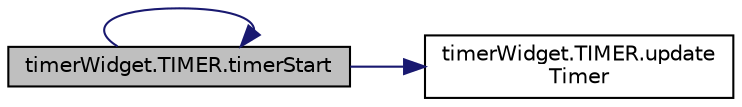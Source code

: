 digraph "timerWidget.TIMER.timerStart"
{
 // LATEX_PDF_SIZE
  edge [fontname="Helvetica",fontsize="10",labelfontname="Helvetica",labelfontsize="10"];
  node [fontname="Helvetica",fontsize="10",shape=record];
  rankdir="LR";
  Node1 [label="timerWidget.TIMER.timerStart",height=0.2,width=0.4,color="black", fillcolor="grey75", style="filled", fontcolor="black",tooltip=" "];
  Node1 -> Node1 [color="midnightblue",fontsize="10",style="solid",fontname="Helvetica"];
  Node1 -> Node2 [color="midnightblue",fontsize="10",style="solid",fontname="Helvetica"];
  Node2 [label="timerWidget.TIMER.update\lTimer",height=0.2,width=0.4,color="black", fillcolor="white", style="filled",URL="$classtimer_widget_1_1_t_i_m_e_r.html#a8ec729a33b2e09cb96add48326d75c95",tooltip=" "];
}
